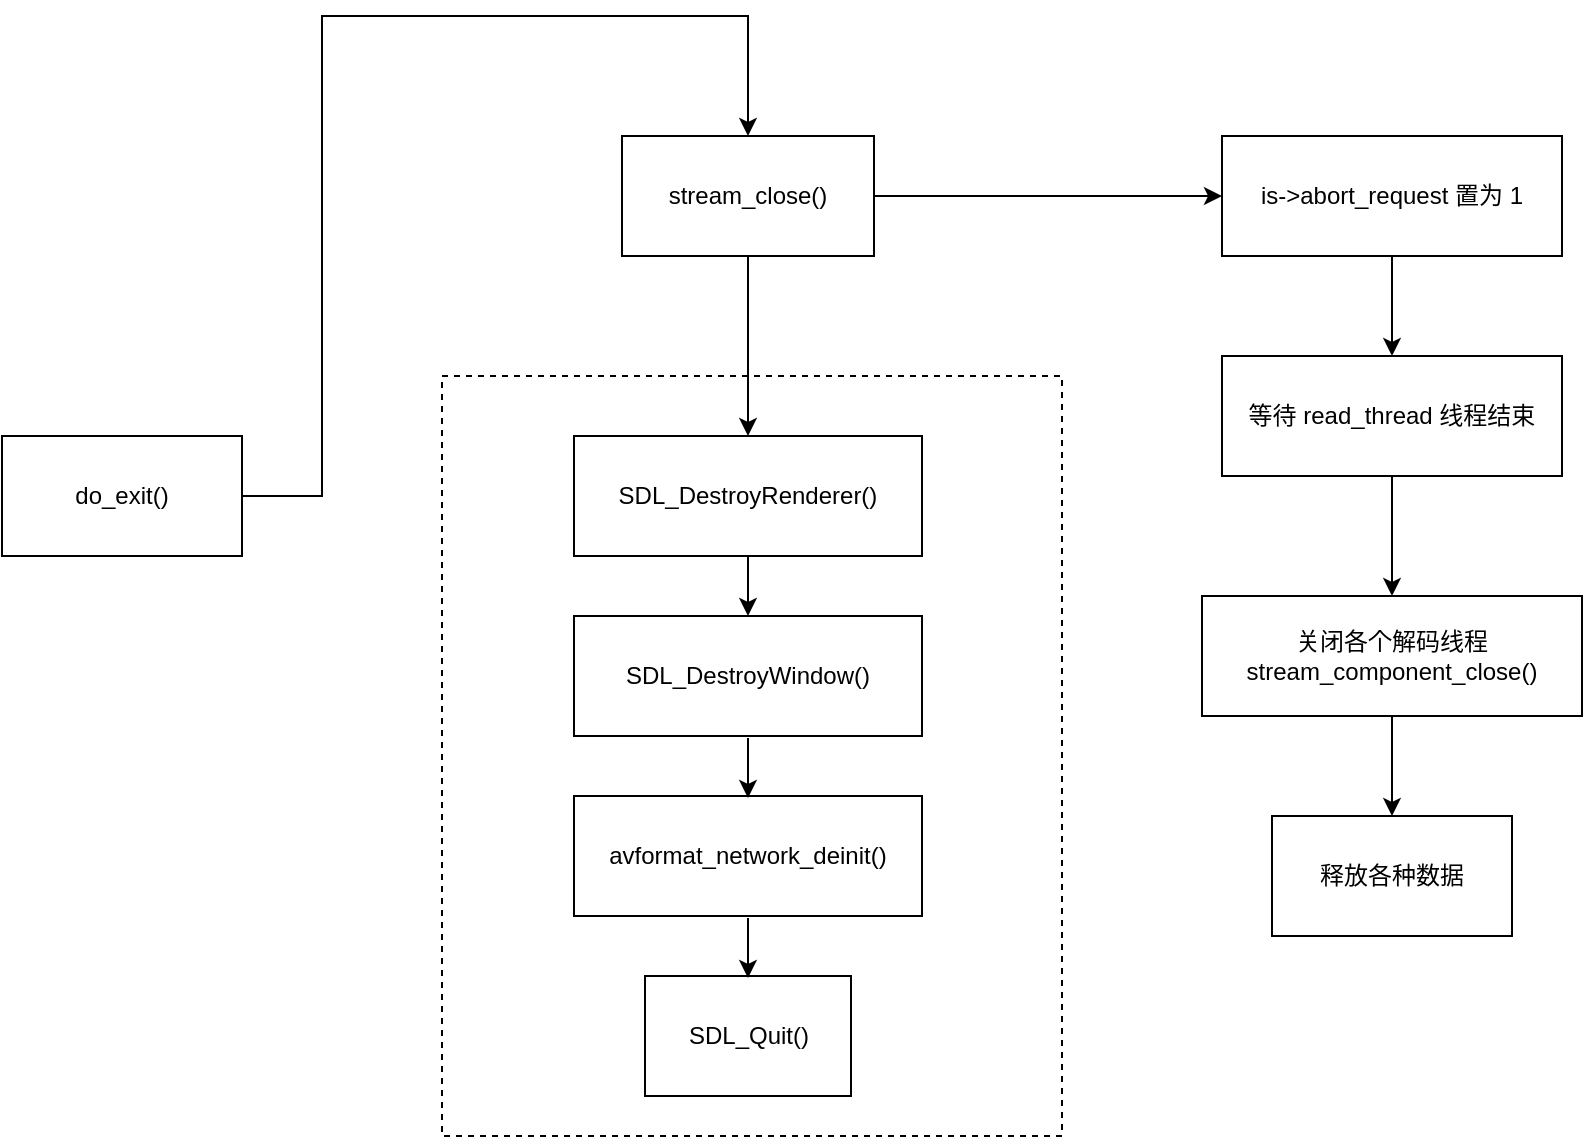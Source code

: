 <mxfile version="20.2.3" type="device"><diagram id="CCSkUD4YMc4SreTmyc2y" name="第 1 页"><mxGraphModel dx="1422" dy="865" grid="1" gridSize="10" guides="1" tooltips="1" connect="1" arrows="1" fold="1" page="1" pageScale="1" pageWidth="827" pageHeight="1169" math="0" shadow="0"><root><mxCell id="0"/><mxCell id="1" parent="0"/><mxCell id="KzOEnKeMePs2LXqqPI_c-7" value="" style="rounded=0;whiteSpace=wrap;html=1;dashed=1;" parent="1" vertex="1"><mxGeometry x="270" y="350" width="310" height="380" as="geometry"/></mxCell><mxCell id="BCNvHzxd0gbFGjLXZnEi-2" style="edgeStyle=orthogonalEdgeStyle;rounded=0;orthogonalLoop=1;jettySize=auto;html=1;entryX=0.5;entryY=0;entryDx=0;entryDy=0;" edge="1" parent="1" source="uBlhSIz6cp3pUwtSLcxK-1" target="uBlhSIz6cp3pUwtSLcxK-2"><mxGeometry relative="1" as="geometry"><Array as="points"><mxPoint x="210" y="410"/><mxPoint x="210" y="170"/><mxPoint x="423" y="170"/></Array></mxGeometry></mxCell><mxCell id="uBlhSIz6cp3pUwtSLcxK-1" value="do_exit()" style="rounded=0;whiteSpace=wrap;html=1;" parent="1" vertex="1"><mxGeometry x="50" y="380" width="120" height="60" as="geometry"/></mxCell><mxCell id="BCNvHzxd0gbFGjLXZnEi-3" value="" style="edgeStyle=orthogonalEdgeStyle;rounded=0;orthogonalLoop=1;jettySize=auto;html=1;" edge="1" parent="1" source="uBlhSIz6cp3pUwtSLcxK-2" target="KzOEnKeMePs2LXqqPI_c-1"><mxGeometry relative="1" as="geometry"/></mxCell><mxCell id="BCNvHzxd0gbFGjLXZnEi-12" style="edgeStyle=orthogonalEdgeStyle;rounded=0;orthogonalLoop=1;jettySize=auto;html=1;entryX=0;entryY=0.5;entryDx=0;entryDy=0;" edge="1" parent="1" source="uBlhSIz6cp3pUwtSLcxK-2" target="KzOEnKeMePs2LXqqPI_c-10"><mxGeometry relative="1" as="geometry"/></mxCell><mxCell id="uBlhSIz6cp3pUwtSLcxK-2" value="stream_close()" style="rounded=0;whiteSpace=wrap;html=1;" parent="1" vertex="1"><mxGeometry x="360" y="230" width="126" height="60" as="geometry"/></mxCell><mxCell id="BCNvHzxd0gbFGjLXZnEi-4" value="" style="edgeStyle=orthogonalEdgeStyle;rounded=0;orthogonalLoop=1;jettySize=auto;html=1;" edge="1" parent="1" source="KzOEnKeMePs2LXqqPI_c-1" target="KzOEnKeMePs2LXqqPI_c-3"><mxGeometry relative="1" as="geometry"/></mxCell><mxCell id="KzOEnKeMePs2LXqqPI_c-1" value="SDL_DestroyRenderer()" style="rounded=0;whiteSpace=wrap;html=1;" parent="1" vertex="1"><mxGeometry x="336" y="380" width="174" height="60" as="geometry"/></mxCell><mxCell id="KzOEnKeMePs2LXqqPI_c-2" value="avformat_network_deinit()" style="rounded=0;whiteSpace=wrap;html=1;" parent="1" vertex="1"><mxGeometry x="336" y="560" width="174" height="60" as="geometry"/></mxCell><mxCell id="KzOEnKeMePs2LXqqPI_c-3" value="SDL_DestroyWindow()" style="rounded=0;whiteSpace=wrap;html=1;" parent="1" vertex="1"><mxGeometry x="336" y="470" width="174" height="60" as="geometry"/></mxCell><mxCell id="KzOEnKeMePs2LXqqPI_c-4" value="SDL_Quit()" style="rounded=0;whiteSpace=wrap;html=1;" parent="1" vertex="1"><mxGeometry x="371.5" y="650" width="103" height="60" as="geometry"/></mxCell><mxCell id="BCNvHzxd0gbFGjLXZnEi-13" style="edgeStyle=orthogonalEdgeStyle;rounded=0;orthogonalLoop=1;jettySize=auto;html=1;" edge="1" parent="1" source="KzOEnKeMePs2LXqqPI_c-10" target="KzOEnKeMePs2LXqqPI_c-11"><mxGeometry relative="1" as="geometry"/></mxCell><mxCell id="KzOEnKeMePs2LXqqPI_c-10" value="is-&amp;gt;abort_request 置为 1" style="rounded=0;whiteSpace=wrap;html=1;fontSize=12;" parent="1" vertex="1"><mxGeometry x="660" y="230" width="170" height="60" as="geometry"/></mxCell><mxCell id="BCNvHzxd0gbFGjLXZnEi-14" style="edgeStyle=orthogonalEdgeStyle;rounded=0;orthogonalLoop=1;jettySize=auto;html=1;" edge="1" parent="1" source="KzOEnKeMePs2LXqqPI_c-11" target="KzOEnKeMePs2LXqqPI_c-12"><mxGeometry relative="1" as="geometry"/></mxCell><mxCell id="KzOEnKeMePs2LXqqPI_c-11" value="等待 read_thread 线程结束" style="rounded=0;whiteSpace=wrap;html=1;fontSize=12;" parent="1" vertex="1"><mxGeometry x="660" y="340" width="170" height="60" as="geometry"/></mxCell><mxCell id="BCNvHzxd0gbFGjLXZnEi-15" style="edgeStyle=orthogonalEdgeStyle;rounded=0;orthogonalLoop=1;jettySize=auto;html=1;" edge="1" parent="1" source="KzOEnKeMePs2LXqqPI_c-12" target="BCNvHzxd0gbFGjLXZnEi-1"><mxGeometry relative="1" as="geometry"/></mxCell><mxCell id="KzOEnKeMePs2LXqqPI_c-12" value="关闭各个解码线程&lt;br&gt;stream_component_close()" style="rounded=0;whiteSpace=wrap;html=1;fontSize=12;" parent="1" vertex="1"><mxGeometry x="650" y="460" width="190" height="60" as="geometry"/></mxCell><mxCell id="BCNvHzxd0gbFGjLXZnEi-1" value="释放各种数据" style="rounded=0;whiteSpace=wrap;html=1;fontSize=12;" vertex="1" parent="1"><mxGeometry x="685" y="570" width="120" height="60" as="geometry"/></mxCell><mxCell id="BCNvHzxd0gbFGjLXZnEi-10" value="" style="edgeStyle=orthogonalEdgeStyle;rounded=0;orthogonalLoop=1;jettySize=auto;html=1;" edge="1" parent="1"><mxGeometry relative="1" as="geometry"><mxPoint x="423" y="531" as="sourcePoint"/><mxPoint x="423" y="561" as="targetPoint"/></mxGeometry></mxCell><mxCell id="BCNvHzxd0gbFGjLXZnEi-11" value="" style="edgeStyle=orthogonalEdgeStyle;rounded=0;orthogonalLoop=1;jettySize=auto;html=1;" edge="1" parent="1"><mxGeometry relative="1" as="geometry"><mxPoint x="423" y="621" as="sourcePoint"/><mxPoint x="423" y="651" as="targetPoint"/></mxGeometry></mxCell></root></mxGraphModel></diagram></mxfile>
